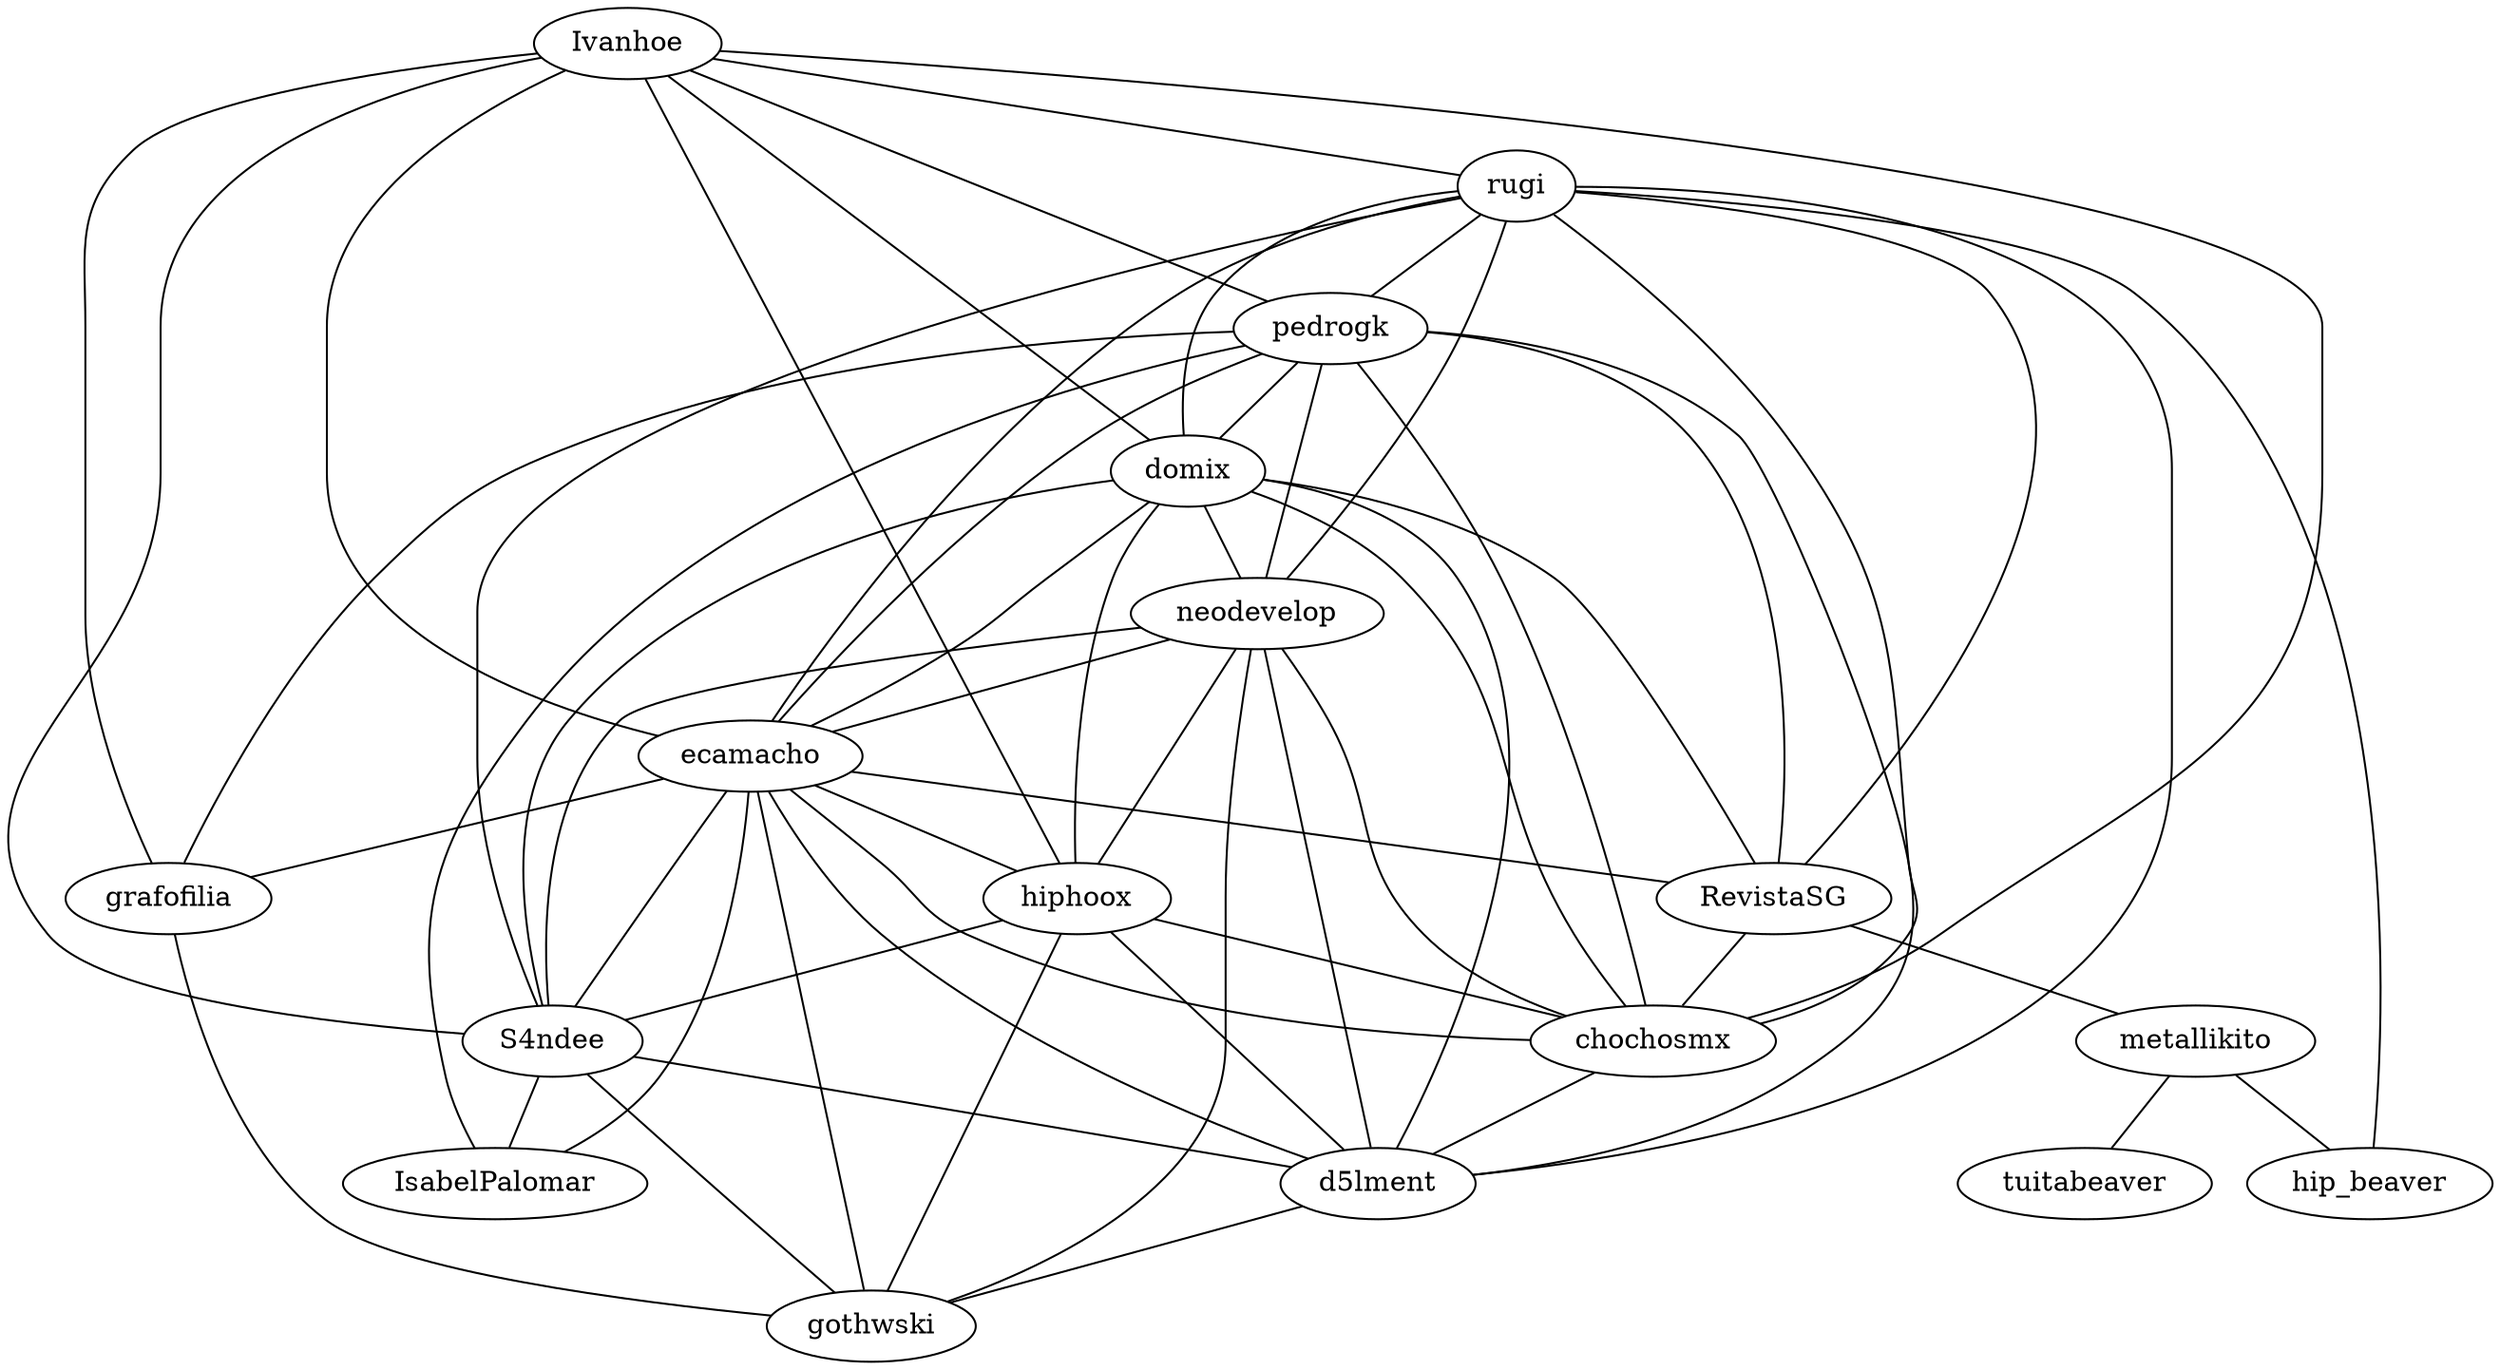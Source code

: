 graph G {
  Ivanhoe
  rugi
  pedrogk
  domix
  neodevelop
  ecamacho
  grafofilia
  hiphoox
  RevistaSG
  S4ndee
  chochosmx
  metallikito
  IsabelPalomar
  d5lment
  gothwski
  tuitabeaver
  hip_beaver
  Ivanhoe -- rugi
  Ivanhoe -- pedrogk
  Ivanhoe -- domix
  Ivanhoe -- ecamacho
  Ivanhoe -- grafofilia
  Ivanhoe -- hiphoox
  Ivanhoe -- S4ndee
  Ivanhoe -- chochosmx
  rugi -- pedrogk
  rugi -- domix
  rugi -- neodevelop
  rugi -- ecamacho
  rugi -- RevistaSG
  rugi -- S4ndee
  rugi -- chochosmx
  rugi -- d5lment
  rugi -- hip_beaver
  pedrogk -- domix
  pedrogk -- neodevelop
  pedrogk -- ecamacho
  pedrogk -- grafofilia
  pedrogk -- RevistaSG
  pedrogk -- chochosmx
  pedrogk -- IsabelPalomar
  pedrogk -- d5lment
  domix -- neodevelop
  domix -- ecamacho
  domix -- hiphoox
  domix -- RevistaSG
  domix -- S4ndee
  domix -- chochosmx
  domix -- d5lment
  neodevelop -- ecamacho
  neodevelop -- hiphoox
  neodevelop -- S4ndee
  neodevelop -- chochosmx
  neodevelop -- d5lment
  neodevelop -- gothwski
  ecamacho -- grafofilia
  ecamacho -- hiphoox
  ecamacho -- RevistaSG
  ecamacho -- S4ndee
  ecamacho -- chochosmx
  ecamacho -- IsabelPalomar
  ecamacho -- d5lment
  ecamacho -- gothwski
  grafofilia -- gothwski
  hiphoox -- S4ndee
  hiphoox -- chochosmx
  hiphoox -- d5lment
  hiphoox -- gothwski
  RevistaSG -- chochosmx
  RevistaSG -- metallikito
  S4ndee -- IsabelPalomar
  S4ndee -- d5lment
  S4ndee -- gothwski
  chochosmx -- d5lment
  metallikito -- tuitabeaver
  metallikito -- hip_beaver
  d5lment -- gothwski
}